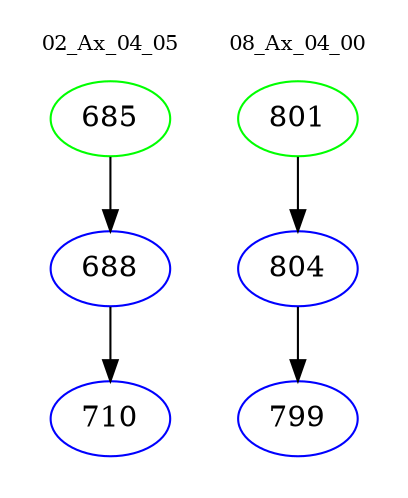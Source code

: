 digraph{
subgraph cluster_0 {
color = white
label = "02_Ax_04_05";
fontsize=10;
T0_685 [label="685", color="green"]
T0_685 -> T0_688 [color="black"]
T0_688 [label="688", color="blue"]
T0_688 -> T0_710 [color="black"]
T0_710 [label="710", color="blue"]
}
subgraph cluster_1 {
color = white
label = "08_Ax_04_00";
fontsize=10;
T1_801 [label="801", color="green"]
T1_801 -> T1_804 [color="black"]
T1_804 [label="804", color="blue"]
T1_804 -> T1_799 [color="black"]
T1_799 [label="799", color="blue"]
}
}
